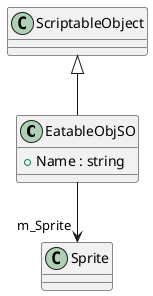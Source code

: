 @startuml
class EatableObjSO {
    + Name : string
}
ScriptableObject <|-- EatableObjSO
EatableObjSO --> "m_Sprite" Sprite
@enduml
